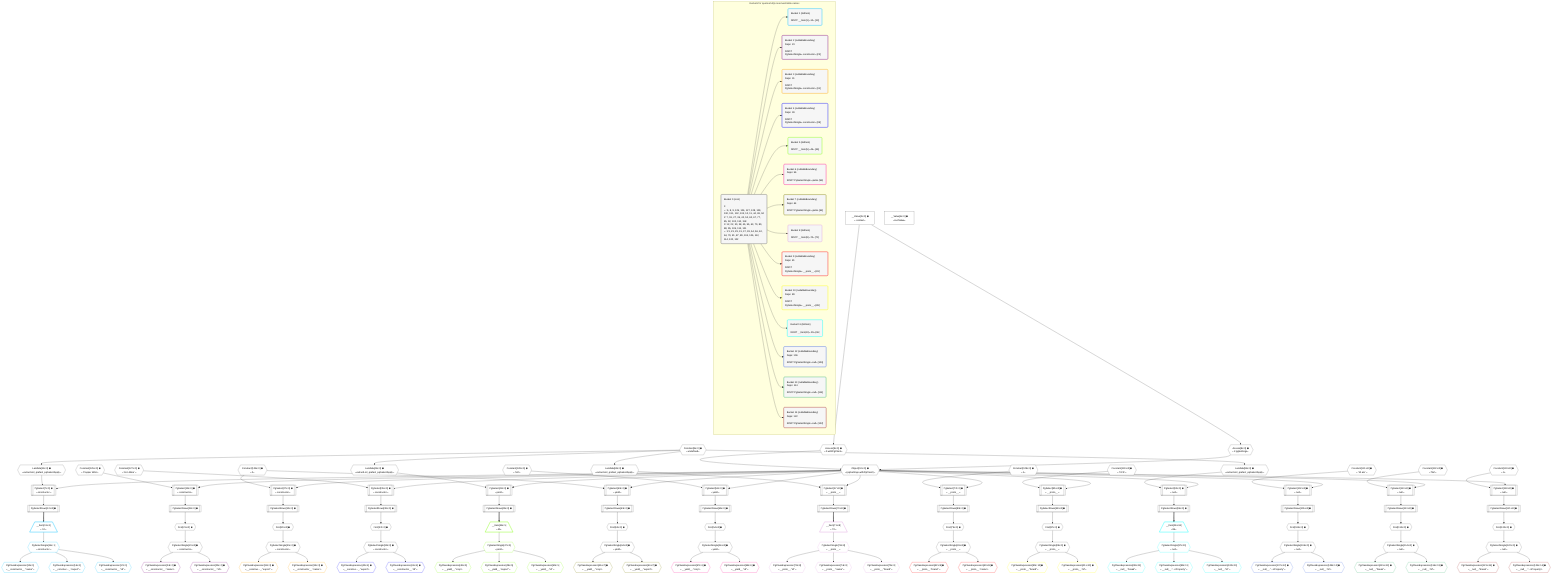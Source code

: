 %%{init: {'themeVariables': { 'fontSize': '12px'}}}%%
graph TD
    classDef path fill:#eee,stroke:#000,color:#000
    classDef plan fill:#fff,stroke-width:1px,color:#000
    classDef itemplan fill:#fff,stroke-width:2px,color:#000
    classDef unbatchedplan fill:#dff,stroke-width:1px,color:#000
    classDef sideeffectplan fill:#fcc,stroke-width:2px,color:#000
    classDef bucket fill:#f6f6f6,color:#000,stroke-width:2px,text-align:left


    %% plan dependencies
    PgSelect7[["PgSelect[7∈0] ➊<br />ᐸconstructorᐳ"]]:::plan
    Object10{{"Object[10∈0] ➊<br />ᐸ{pgSettings,withPgClient}ᐳ"}}:::plan
    Lambda11{{"Lambda[11∈0] ➊<br />ᐸextractList_grafast_pgSelectApplyᐳ"}}:::plan
    Object10 & Lambda11 --> PgSelect7
    Access8{{"Access[8∈0] ➊<br />ᐸ2.pgSettingsᐳ"}}:::plan
    Access9{{"Access[9∈0] ➊<br />ᐸ2.withPgClientᐳ"}}:::plan
    Access8 & Access9 --> Object10
    PgSelect19[["PgSelect[19∈0] ➊<br />ᐸconstructorᐳ"]]:::plan
    Constant125{{"Constant[125∈0] ➊<br />ᐸ'Copper Wire'ᐳ"}}:::plan
    Object10 & Constant125 --> PgSelect19
    PgSelect27[["PgSelect[27∈0] ➊<br />ᐸconstructorᐳ"]]:::plan
    Constant126{{"Constant[126∈0] ➊<br />ᐸ2ᐳ"}}:::plan
    Object10 & Constant126 --> PgSelect27
    PgSelect35[["PgSelect[35∈0] ➊<br />ᐸconstructorᐳ"]]:::plan
    Constant127{{"Constant[127∈0] ➊<br />ᐸ'Iron Mine'ᐳ"}}:::plan
    Object10 & Constant127 --> PgSelect35
    PgSelect42[["PgSelect[42∈0] ➊<br />ᐸyieldᐳ"]]:::plan
    Lambda44{{"Lambda[44∈0] ➊<br />ᐸextractList_grafast_pgSelectApplyᐳ"}}:::plan
    Object10 & Lambda44 --> PgSelect42
    PgSelect52[["PgSelect[52∈0] ➊<br />ᐸyieldᐳ"]]:::plan
    Constant128{{"Constant[128∈0] ➊<br />ᐸ'UK'ᐳ"}}:::plan
    Object10 & Constant128 --> PgSelect52
    PgSelect60[["PgSelect[60∈0] ➊<br />ᐸyieldᐳ"]]:::plan
    Object10 & Constant126 --> PgSelect60
    PgSelect67[["PgSelect[67∈0] ➊<br />ᐸ__proto__ᐳ"]]:::plan
    Lambda69{{"Lambda[69∈0] ➊<br />ᐸextractList_grafast_pgSelectApplyᐳ"}}:::plan
    Object10 & Lambda69 --> PgSelect67
    PgSelect77[["PgSelect[77∈0] ➊<br />ᐸ__proto__ᐳ"]]:::plan
    Constant129{{"Constant[129∈0] ➊<br />ᐸ1ᐳ"}}:::plan
    Object10 & Constant129 --> PgSelect77
    PgSelect85[["PgSelect[85∈0] ➊<br />ᐸ__proto__ᐳ"]]:::plan
    Constant130{{"Constant[130∈0] ➊<br />ᐸ'VCS'ᐳ"}}:::plan
    Object10 & Constant130 --> PgSelect85
    PgSelect92[["PgSelect[92∈0] ➊<br />ᐸnullᐳ"]]:::plan
    Lambda94{{"Lambda[94∈0] ➊<br />ᐸextractList_grafast_pgSelectApplyᐳ"}}:::plan
    Object10 & Lambda94 --> PgSelect92
    PgSelect102[["PgSelect[102∈0] ➊<br />ᐸnullᐳ"]]:::plan
    Constant131{{"Constant[131∈0] ➊<br />ᐸ'10 am'ᐳ"}}:::plan
    Object10 & Constant131 --> PgSelect102
    PgSelect110[["PgSelect[110∈0] ➊<br />ᐸnullᐳ"]]:::plan
    Constant132{{"Constant[132∈0] ➊<br />ᐸ'flat'ᐳ"}}:::plan
    Object10 & Constant132 --> PgSelect110
    PgSelect118[["PgSelect[118∈0] ➊<br />ᐸnullᐳ"]]:::plan
    Constant133{{"Constant[133∈0] ➊<br />ᐸ3ᐳ"}}:::plan
    Object10 & Constant133 --> PgSelect118
    __Value2["__Value[2∈0] ➊<br />ᐸcontextᐳ"]:::plan
    __Value2 --> Access8
    __Value2 --> Access9
    Constant6{{"Constant[6∈0] ➊<br />ᐸundefinedᐳ"}}:::plan
    Constant6 --> Lambda11
    PgSelectRows12[["PgSelectRows[12∈0] ➊"]]:::plan
    PgSelect7 --> PgSelectRows12
    First21{{"First[21∈0] ➊"}}:::plan
    PgSelectRows22[["PgSelectRows[22∈0] ➊"]]:::plan
    PgSelectRows22 --> First21
    PgSelect19 --> PgSelectRows22
    PgSelectSingle23{{"PgSelectSingle[23∈0] ➊<br />ᐸconstructorᐳ"}}:::plan
    First21 --> PgSelectSingle23
    First29{{"First[29∈0] ➊"}}:::plan
    PgSelectRows30[["PgSelectRows[30∈0] ➊"]]:::plan
    PgSelectRows30 --> First29
    PgSelect27 --> PgSelectRows30
    PgSelectSingle31{{"PgSelectSingle[31∈0] ➊<br />ᐸconstructorᐳ"}}:::plan
    First29 --> PgSelectSingle31
    First37{{"First[37∈0] ➊"}}:::plan
    PgSelectRows38[["PgSelectRows[38∈0] ➊"]]:::plan
    PgSelectRows38 --> First37
    PgSelect35 --> PgSelectRows38
    PgSelectSingle39{{"PgSelectSingle[39∈0] ➊<br />ᐸconstructorᐳ"}}:::plan
    First37 --> PgSelectSingle39
    Constant6 --> Lambda44
    PgSelectRows45[["PgSelectRows[45∈0] ➊"]]:::plan
    PgSelect42 --> PgSelectRows45
    First54{{"First[54∈0] ➊"}}:::plan
    PgSelectRows55[["PgSelectRows[55∈0] ➊"]]:::plan
    PgSelectRows55 --> First54
    PgSelect52 --> PgSelectRows55
    PgSelectSingle56{{"PgSelectSingle[56∈0] ➊<br />ᐸyieldᐳ"}}:::plan
    First54 --> PgSelectSingle56
    First62{{"First[62∈0] ➊"}}:::plan
    PgSelectRows63[["PgSelectRows[63∈0] ➊"]]:::plan
    PgSelectRows63 --> First62
    PgSelect60 --> PgSelectRows63
    PgSelectSingle64{{"PgSelectSingle[64∈0] ➊<br />ᐸyieldᐳ"}}:::plan
    First62 --> PgSelectSingle64
    Constant6 --> Lambda69
    PgSelectRows70[["PgSelectRows[70∈0] ➊"]]:::plan
    PgSelect67 --> PgSelectRows70
    First79{{"First[79∈0] ➊"}}:::plan
    PgSelectRows80[["PgSelectRows[80∈0] ➊"]]:::plan
    PgSelectRows80 --> First79
    PgSelect77 --> PgSelectRows80
    PgSelectSingle81{{"PgSelectSingle[81∈0] ➊<br />ᐸ__proto__ᐳ"}}:::plan
    First79 --> PgSelectSingle81
    First87{{"First[87∈0] ➊"}}:::plan
    PgSelectRows88[["PgSelectRows[88∈0] ➊"]]:::plan
    PgSelectRows88 --> First87
    PgSelect85 --> PgSelectRows88
    PgSelectSingle89{{"PgSelectSingle[89∈0] ➊<br />ᐸ__proto__ᐳ"}}:::plan
    First87 --> PgSelectSingle89
    Constant6 --> Lambda94
    PgSelectRows95[["PgSelectRows[95∈0] ➊"]]:::plan
    PgSelect92 --> PgSelectRows95
    First104{{"First[104∈0] ➊"}}:::plan
    PgSelectRows105[["PgSelectRows[105∈0] ➊"]]:::plan
    PgSelectRows105 --> First104
    PgSelect102 --> PgSelectRows105
    PgSelectSingle106{{"PgSelectSingle[106∈0] ➊<br />ᐸnullᐳ"}}:::plan
    First104 --> PgSelectSingle106
    First112{{"First[112∈0] ➊"}}:::plan
    PgSelectRows113[["PgSelectRows[113∈0] ➊"]]:::plan
    PgSelectRows113 --> First112
    PgSelect110 --> PgSelectRows113
    PgSelectSingle114{{"PgSelectSingle[114∈0] ➊<br />ᐸnullᐳ"}}:::plan
    First112 --> PgSelectSingle114
    First120{{"First[120∈0] ➊"}}:::plan
    PgSelectRows121[["PgSelectRows[121∈0] ➊"]]:::plan
    PgSelectRows121 --> First120
    PgSelect118 --> PgSelectRows121
    PgSelectSingle122{{"PgSelectSingle[122∈0] ➊<br />ᐸnullᐳ"}}:::plan
    First120 --> PgSelectSingle122
    __Value4["__Value[4∈0] ➊<br />ᐸrootValueᐳ"]:::plan
    __Item13[/"__Item[13∈1]<br />ᐸ12ᐳ"\]:::itemplan
    PgSelectRows12 ==> __Item13
    PgSelectSingle14{{"PgSelectSingle[14∈1]<br />ᐸconstructorᐳ"}}:::plan
    __Item13 --> PgSelectSingle14
    PgClassExpression15{{"PgClassExpression[15∈1]<br />ᐸ__constructor__.”name”ᐳ"}}:::plan
    PgSelectSingle14 --> PgClassExpression15
    PgClassExpression16{{"PgClassExpression[16∈1]<br />ᐸ__construc..._.”export”ᐳ"}}:::plan
    PgSelectSingle14 --> PgClassExpression16
    PgClassExpression17{{"PgClassExpression[17∈1]<br />ᐸ__constructor__.”id”ᐳ"}}:::plan
    PgSelectSingle14 --> PgClassExpression17
    PgClassExpression24{{"PgClassExpression[24∈2] ➊<br />ᐸ__constructor__.”name”ᐳ"}}:::plan
    PgSelectSingle23 --> PgClassExpression24
    PgClassExpression25{{"PgClassExpression[25∈2] ➊<br />ᐸ__constructor__.”id”ᐳ"}}:::plan
    PgSelectSingle23 --> PgClassExpression25
    PgClassExpression32{{"PgClassExpression[32∈3] ➊<br />ᐸ__construc..._.”export”ᐳ"}}:::plan
    PgSelectSingle31 --> PgClassExpression32
    PgClassExpression33{{"PgClassExpression[33∈3] ➊<br />ᐸ__constructor__.”name”ᐳ"}}:::plan
    PgSelectSingle31 --> PgClassExpression33
    PgClassExpression40{{"PgClassExpression[40∈4] ➊<br />ᐸ__construc..._.”export”ᐳ"}}:::plan
    PgSelectSingle39 --> PgClassExpression40
    PgClassExpression41{{"PgClassExpression[41∈4] ➊<br />ᐸ__constructor__.”id”ᐳ"}}:::plan
    PgSelectSingle39 --> PgClassExpression41
    __Item46[/"__Item[46∈5]<br />ᐸ45ᐳ"\]:::itemplan
    PgSelectRows45 ==> __Item46
    PgSelectSingle47{{"PgSelectSingle[47∈5]<br />ᐸyieldᐳ"}}:::plan
    __Item46 --> PgSelectSingle47
    PgClassExpression48{{"PgClassExpression[48∈5]<br />ᐸ__yield__.”crop”ᐳ"}}:::plan
    PgSelectSingle47 --> PgClassExpression48
    PgClassExpression49{{"PgClassExpression[49∈5]<br />ᐸ__yield__.”export”ᐳ"}}:::plan
    PgSelectSingle47 --> PgClassExpression49
    PgClassExpression50{{"PgClassExpression[50∈5]<br />ᐸ__yield__.”id”ᐳ"}}:::plan
    PgSelectSingle47 --> PgClassExpression50
    PgClassExpression57{{"PgClassExpression[57∈6] ➊<br />ᐸ__yield__.”crop”ᐳ"}}:::plan
    PgSelectSingle56 --> PgClassExpression57
    PgClassExpression58{{"PgClassExpression[58∈6] ➊<br />ᐸ__yield__.”id”ᐳ"}}:::plan
    PgSelectSingle56 --> PgClassExpression58
    PgClassExpression65{{"PgClassExpression[65∈7] ➊<br />ᐸ__yield__.”crop”ᐳ"}}:::plan
    PgSelectSingle64 --> PgClassExpression65
    PgClassExpression66{{"PgClassExpression[66∈7] ➊<br />ᐸ__yield__.”export”ᐳ"}}:::plan
    PgSelectSingle64 --> PgClassExpression66
    __Item71[/"__Item[71∈8]<br />ᐸ70ᐳ"\]:::itemplan
    PgSelectRows70 ==> __Item71
    PgSelectSingle72{{"PgSelectSingle[72∈8]<br />ᐸ__proto__ᐳ"}}:::plan
    __Item71 --> PgSelectSingle72
    PgClassExpression73{{"PgClassExpression[73∈8]<br />ᐸ__proto__.”id”ᐳ"}}:::plan
    PgSelectSingle72 --> PgClassExpression73
    PgClassExpression74{{"PgClassExpression[74∈8]<br />ᐸ__proto__.”name”ᐳ"}}:::plan
    PgSelectSingle72 --> PgClassExpression74
    PgClassExpression75{{"PgClassExpression[75∈8]<br />ᐸ__proto__.”brand”ᐳ"}}:::plan
    PgSelectSingle72 --> PgClassExpression75
    PgClassExpression82{{"PgClassExpression[82∈9] ➊<br />ᐸ__proto__.”brand”ᐳ"}}:::plan
    PgSelectSingle81 --> PgClassExpression82
    PgClassExpression83{{"PgClassExpression[83∈9] ➊<br />ᐸ__proto__.”name”ᐳ"}}:::plan
    PgSelectSingle81 --> PgClassExpression83
    PgClassExpression90{{"PgClassExpression[90∈10] ➊<br />ᐸ__proto__.”brand”ᐳ"}}:::plan
    PgSelectSingle89 --> PgClassExpression90
    PgClassExpression91{{"PgClassExpression[91∈10] ➊<br />ᐸ__proto__.”id”ᐳ"}}:::plan
    PgSelectSingle89 --> PgClassExpression91
    __Item96[/"__Item[96∈11]<br />ᐸ95ᐳ"\]:::itemplan
    PgSelectRows95 ==> __Item96
    PgSelectSingle97{{"PgSelectSingle[97∈11]<br />ᐸnullᐳ"}}:::plan
    __Item96 --> PgSelectSingle97
    PgClassExpression98{{"PgClassExpression[98∈11]<br />ᐸ__null__.”break”ᐳ"}}:::plan
    PgSelectSingle97 --> PgClassExpression98
    PgClassExpression99{{"PgClassExpression[99∈11]<br />ᐸ__null__.”...nProperty”ᐳ"}}:::plan
    PgSelectSingle97 --> PgClassExpression99
    PgClassExpression100{{"PgClassExpression[100∈11]<br />ᐸ__null__.”id”ᐳ"}}:::plan
    PgSelectSingle97 --> PgClassExpression100
    PgClassExpression107{{"PgClassExpression[107∈12] ➊<br />ᐸ__null__.”...nProperty”ᐳ"}}:::plan
    PgSelectSingle106 --> PgClassExpression107
    PgClassExpression108{{"PgClassExpression[108∈12] ➊<br />ᐸ__null__.”id”ᐳ"}}:::plan
    PgSelectSingle106 --> PgClassExpression108
    PgClassExpression115{{"PgClassExpression[115∈13] ➊<br />ᐸ__null__.”break”ᐳ"}}:::plan
    PgSelectSingle114 --> PgClassExpression115
    PgClassExpression116{{"PgClassExpression[116∈13] ➊<br />ᐸ__null__.”id”ᐳ"}}:::plan
    PgSelectSingle114 --> PgClassExpression116
    PgClassExpression123{{"PgClassExpression[123∈14] ➊<br />ᐸ__null__.”break”ᐳ"}}:::plan
    PgSelectSingle122 --> PgClassExpression123
    PgClassExpression124{{"PgClassExpression[124∈14] ➊<br />ᐸ__null__.”...nProperty”ᐳ"}}:::plan
    PgSelectSingle122 --> PgClassExpression124

    %% define steps

    subgraph "Buckets for queries/v4/js-reserved-table-names"
    Bucket0("Bucket 0 (root)<br /><br />1: <br />ᐳ: 6, 8, 9, 125, 126, 127, 128, 129, 130, 131, 132, 133, 10, 11, 44, 69, 94<br />2: 7, 19, 27, 35, 42, 52, 60, 67, 77, 85, 92, 102, 110, 118<br />3: 12, 22, 30, 38, 45, 55, 63, 70, 80, 88, 95, 105, 113, 121<br />ᐳ: 21, 23, 29, 31, 37, 39, 54, 56, 62, 64, 79, 81, 87, 89, 104, 106, 112, 114, 120, 122"):::bucket
    classDef bucket0 stroke:#696969
    class Bucket0,__Value2,__Value4,Constant6,PgSelect7,Access8,Access9,Object10,Lambda11,PgSelectRows12,PgSelect19,First21,PgSelectRows22,PgSelectSingle23,PgSelect27,First29,PgSelectRows30,PgSelectSingle31,PgSelect35,First37,PgSelectRows38,PgSelectSingle39,PgSelect42,Lambda44,PgSelectRows45,PgSelect52,First54,PgSelectRows55,PgSelectSingle56,PgSelect60,First62,PgSelectRows63,PgSelectSingle64,PgSelect67,Lambda69,PgSelectRows70,PgSelect77,First79,PgSelectRows80,PgSelectSingle81,PgSelect85,First87,PgSelectRows88,PgSelectSingle89,PgSelect92,Lambda94,PgSelectRows95,PgSelect102,First104,PgSelectRows105,PgSelectSingle106,PgSelect110,First112,PgSelectRows113,PgSelectSingle114,PgSelect118,First120,PgSelectRows121,PgSelectSingle122,Constant125,Constant126,Constant127,Constant128,Constant129,Constant130,Constant131,Constant132,Constant133 bucket0
    Bucket1("Bucket 1 (listItem)<br /><br />ROOT __Item{1}ᐸ12ᐳ[13]"):::bucket
    classDef bucket1 stroke:#00bfff
    class Bucket1,__Item13,PgSelectSingle14,PgClassExpression15,PgClassExpression16,PgClassExpression17 bucket1
    Bucket2("Bucket 2 (nullableBoundary)<br />Deps: 23<br /><br />ROOT PgSelectSingleᐸconstructorᐳ[23]"):::bucket
    classDef bucket2 stroke:#7f007f
    class Bucket2,PgClassExpression24,PgClassExpression25 bucket2
    Bucket3("Bucket 3 (nullableBoundary)<br />Deps: 31<br /><br />ROOT PgSelectSingleᐸconstructorᐳ[31]"):::bucket
    classDef bucket3 stroke:#ffa500
    class Bucket3,PgClassExpression32,PgClassExpression33 bucket3
    Bucket4("Bucket 4 (nullableBoundary)<br />Deps: 39<br /><br />ROOT PgSelectSingleᐸconstructorᐳ[39]"):::bucket
    classDef bucket4 stroke:#0000ff
    class Bucket4,PgClassExpression40,PgClassExpression41 bucket4
    Bucket5("Bucket 5 (listItem)<br /><br />ROOT __Item{5}ᐸ45ᐳ[46]"):::bucket
    classDef bucket5 stroke:#7fff00
    class Bucket5,__Item46,PgSelectSingle47,PgClassExpression48,PgClassExpression49,PgClassExpression50 bucket5
    Bucket6("Bucket 6 (nullableBoundary)<br />Deps: 56<br /><br />ROOT PgSelectSingleᐸyieldᐳ[56]"):::bucket
    classDef bucket6 stroke:#ff1493
    class Bucket6,PgClassExpression57,PgClassExpression58 bucket6
    Bucket7("Bucket 7 (nullableBoundary)<br />Deps: 64<br /><br />ROOT PgSelectSingleᐸyieldᐳ[64]"):::bucket
    classDef bucket7 stroke:#808000
    class Bucket7,PgClassExpression65,PgClassExpression66 bucket7
    Bucket8("Bucket 8 (listItem)<br /><br />ROOT __Item{8}ᐸ70ᐳ[71]"):::bucket
    classDef bucket8 stroke:#dda0dd
    class Bucket8,__Item71,PgSelectSingle72,PgClassExpression73,PgClassExpression74,PgClassExpression75 bucket8
    Bucket9("Bucket 9 (nullableBoundary)<br />Deps: 81<br /><br />ROOT PgSelectSingleᐸ__proto__ᐳ[81]"):::bucket
    classDef bucket9 stroke:#ff0000
    class Bucket9,PgClassExpression82,PgClassExpression83 bucket9
    Bucket10("Bucket 10 (nullableBoundary)<br />Deps: 89<br /><br />ROOT PgSelectSingleᐸ__proto__ᐳ[89]"):::bucket
    classDef bucket10 stroke:#ffff00
    class Bucket10,PgClassExpression90,PgClassExpression91 bucket10
    Bucket11("Bucket 11 (listItem)<br /><br />ROOT __Item{11}ᐸ95ᐳ[96]"):::bucket
    classDef bucket11 stroke:#00ffff
    class Bucket11,__Item96,PgSelectSingle97,PgClassExpression98,PgClassExpression99,PgClassExpression100 bucket11
    Bucket12("Bucket 12 (nullableBoundary)<br />Deps: 106<br /><br />ROOT PgSelectSingleᐸnullᐳ[106]"):::bucket
    classDef bucket12 stroke:#4169e1
    class Bucket12,PgClassExpression107,PgClassExpression108 bucket12
    Bucket13("Bucket 13 (nullableBoundary)<br />Deps: 114<br /><br />ROOT PgSelectSingleᐸnullᐳ[114]"):::bucket
    classDef bucket13 stroke:#3cb371
    class Bucket13,PgClassExpression115,PgClassExpression116 bucket13
    Bucket14("Bucket 14 (nullableBoundary)<br />Deps: 122<br /><br />ROOT PgSelectSingleᐸnullᐳ[122]"):::bucket
    classDef bucket14 stroke:#a52a2a
    class Bucket14,PgClassExpression123,PgClassExpression124 bucket14
    Bucket0 --> Bucket1 & Bucket2 & Bucket3 & Bucket4 & Bucket5 & Bucket6 & Bucket7 & Bucket8 & Bucket9 & Bucket10 & Bucket11 & Bucket12 & Bucket13 & Bucket14
    end